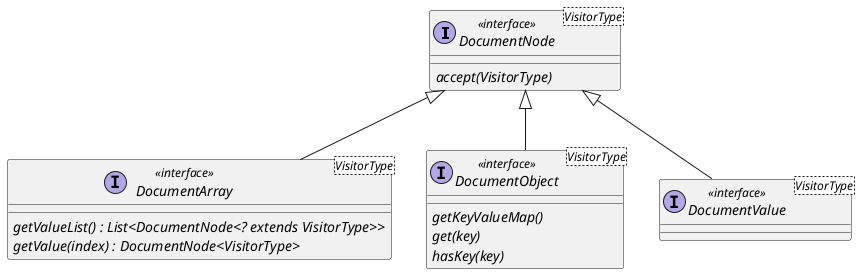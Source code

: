 @startuml

interface  DocumentNode<VisitorType> <<interface>> {
{abstract} accept(VisitorType)
}
interface  DocumentArray<VisitorType> <<interface>> {
{abstract} getValueList() : List<DocumentNode<? extends VisitorType>>
{abstract} getValue(index) : DocumentNode<VisitorType>
}
interface  DocumentObject<VisitorType> <<interface>> {
{abstract} getKeyValueMap()
{abstract} get(key)
{abstract} hasKey(key)
}
interface  DocumentValue<VisitorType> <<interface>> {
}


DocumentNode <|-- DocumentArray
DocumentNode <|-- DocumentObject
DocumentNode <|-- DocumentValue



@enduml
